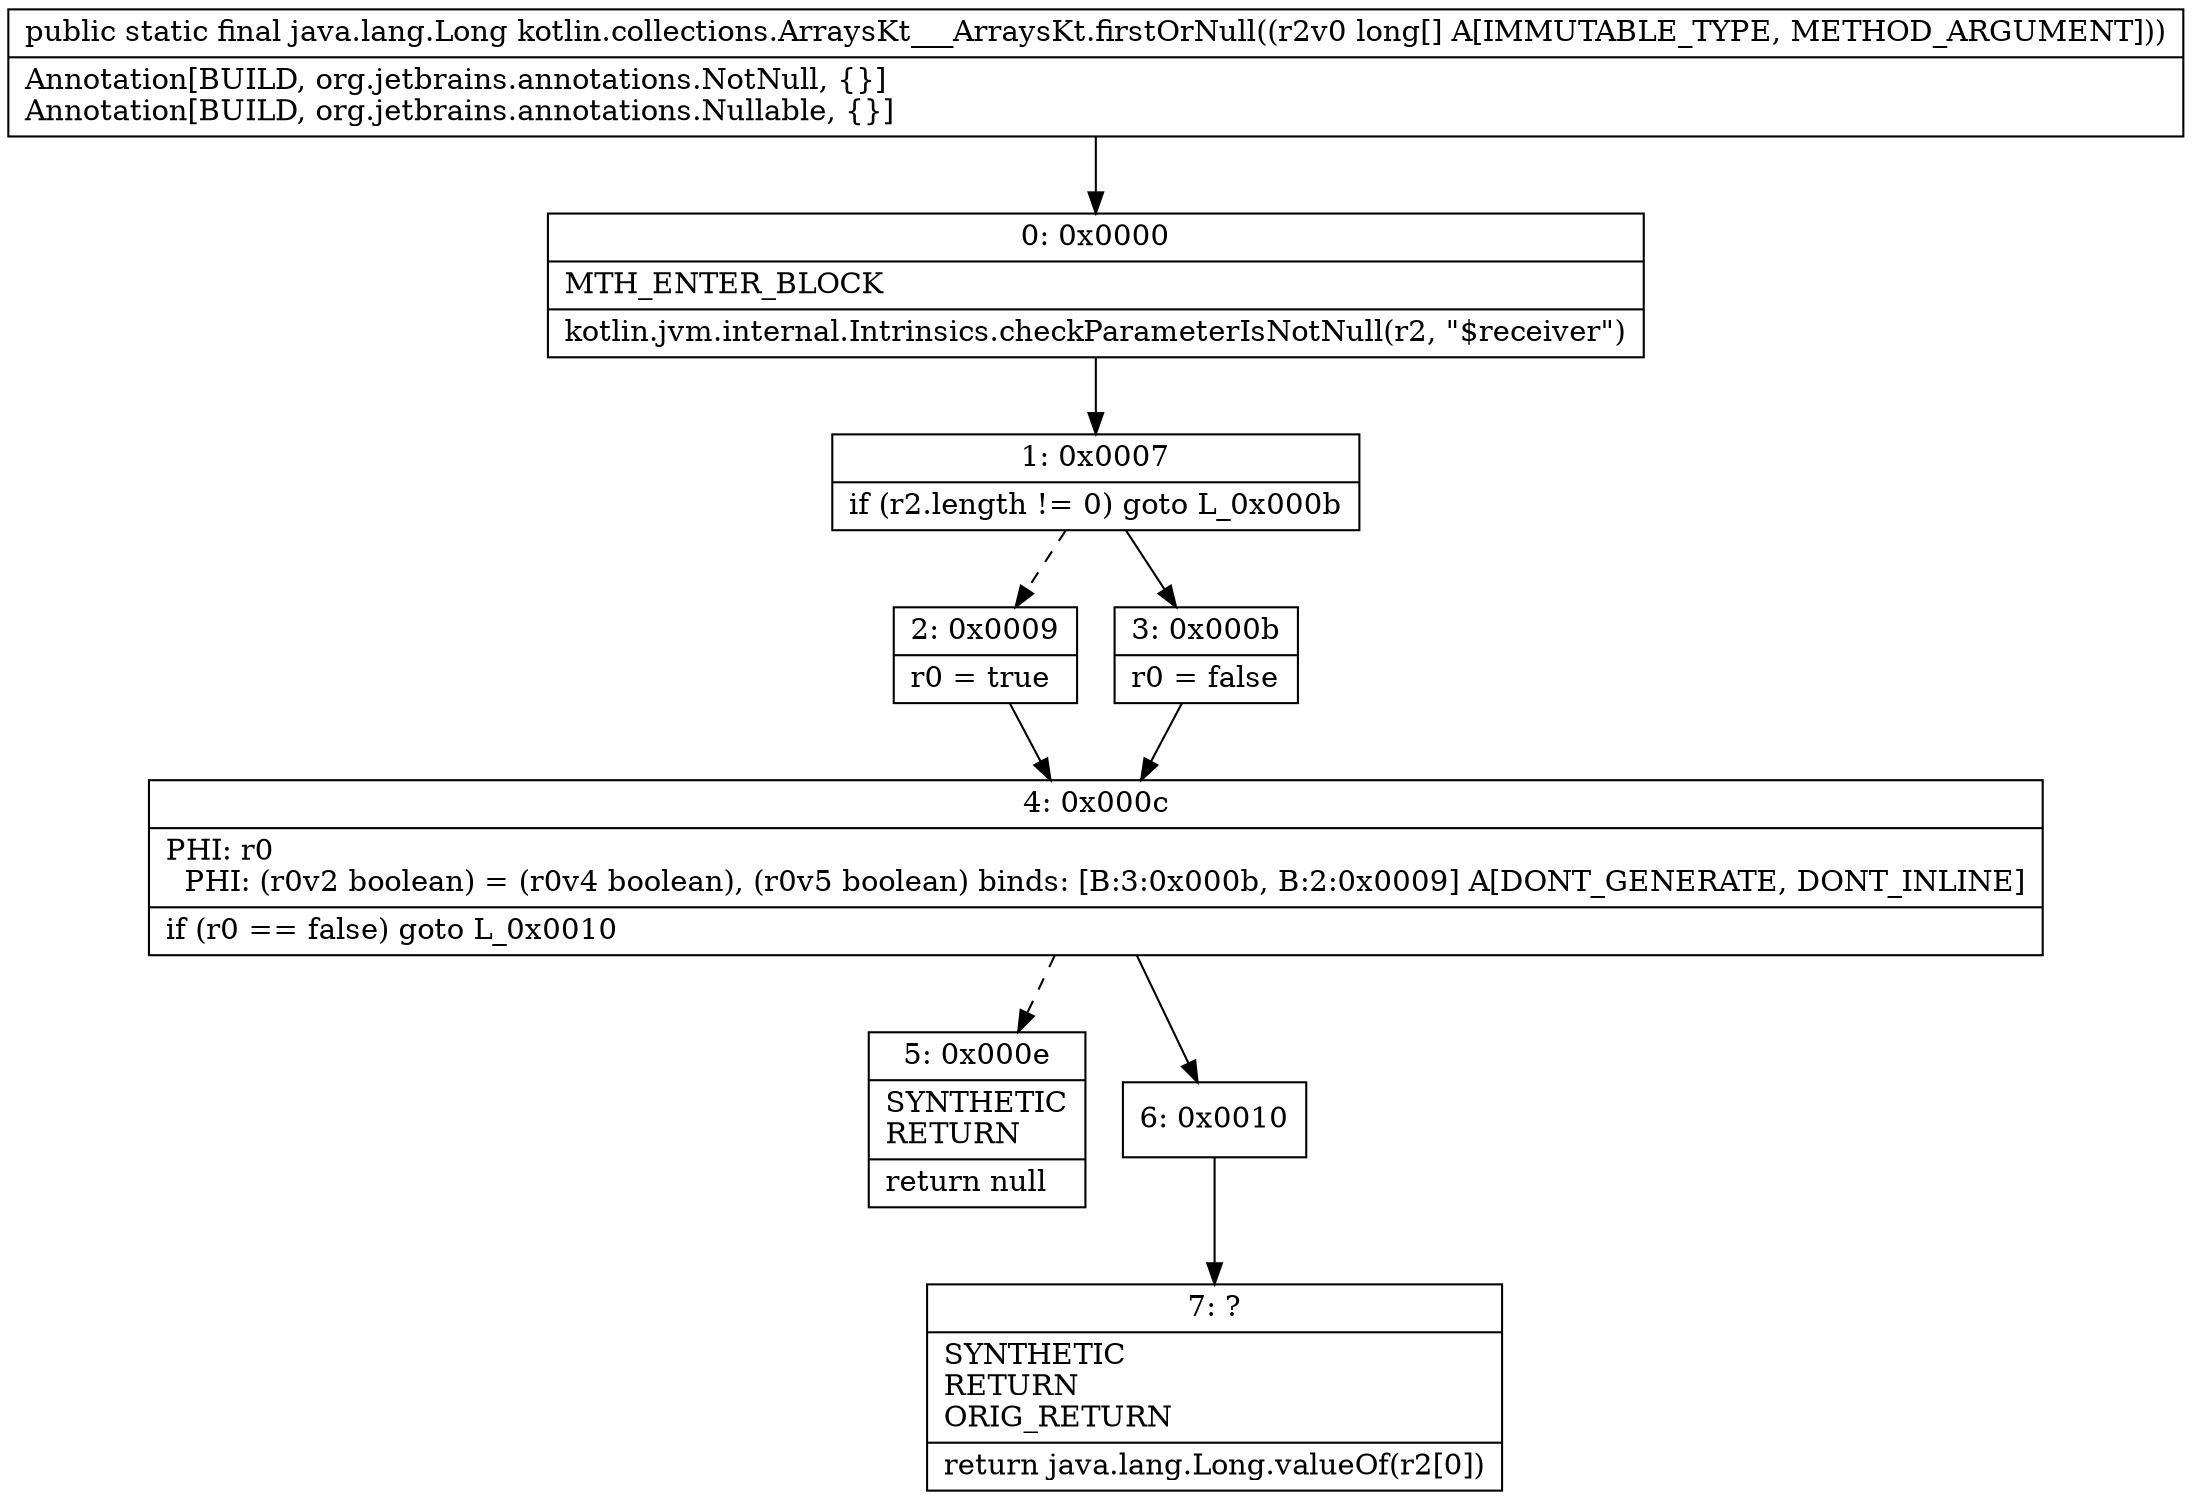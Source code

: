 digraph "CFG forkotlin.collections.ArraysKt___ArraysKt.firstOrNull([J)Ljava\/lang\/Long;" {
Node_0 [shape=record,label="{0\:\ 0x0000|MTH_ENTER_BLOCK\l|kotlin.jvm.internal.Intrinsics.checkParameterIsNotNull(r2, \"$receiver\")\l}"];
Node_1 [shape=record,label="{1\:\ 0x0007|if (r2.length != 0) goto L_0x000b\l}"];
Node_2 [shape=record,label="{2\:\ 0x0009|r0 = true\l}"];
Node_3 [shape=record,label="{3\:\ 0x000b|r0 = false\l}"];
Node_4 [shape=record,label="{4\:\ 0x000c|PHI: r0 \l  PHI: (r0v2 boolean) = (r0v4 boolean), (r0v5 boolean) binds: [B:3:0x000b, B:2:0x0009] A[DONT_GENERATE, DONT_INLINE]\l|if (r0 == false) goto L_0x0010\l}"];
Node_5 [shape=record,label="{5\:\ 0x000e|SYNTHETIC\lRETURN\l|return null\l}"];
Node_6 [shape=record,label="{6\:\ 0x0010}"];
Node_7 [shape=record,label="{7\:\ ?|SYNTHETIC\lRETURN\lORIG_RETURN\l|return java.lang.Long.valueOf(r2[0])\l}"];
MethodNode[shape=record,label="{public static final java.lang.Long kotlin.collections.ArraysKt___ArraysKt.firstOrNull((r2v0 long[] A[IMMUTABLE_TYPE, METHOD_ARGUMENT]))  | Annotation[BUILD, org.jetbrains.annotations.NotNull, \{\}]\lAnnotation[BUILD, org.jetbrains.annotations.Nullable, \{\}]\l}"];
MethodNode -> Node_0;
Node_0 -> Node_1;
Node_1 -> Node_2[style=dashed];
Node_1 -> Node_3;
Node_2 -> Node_4;
Node_3 -> Node_4;
Node_4 -> Node_5[style=dashed];
Node_4 -> Node_6;
Node_6 -> Node_7;
}

